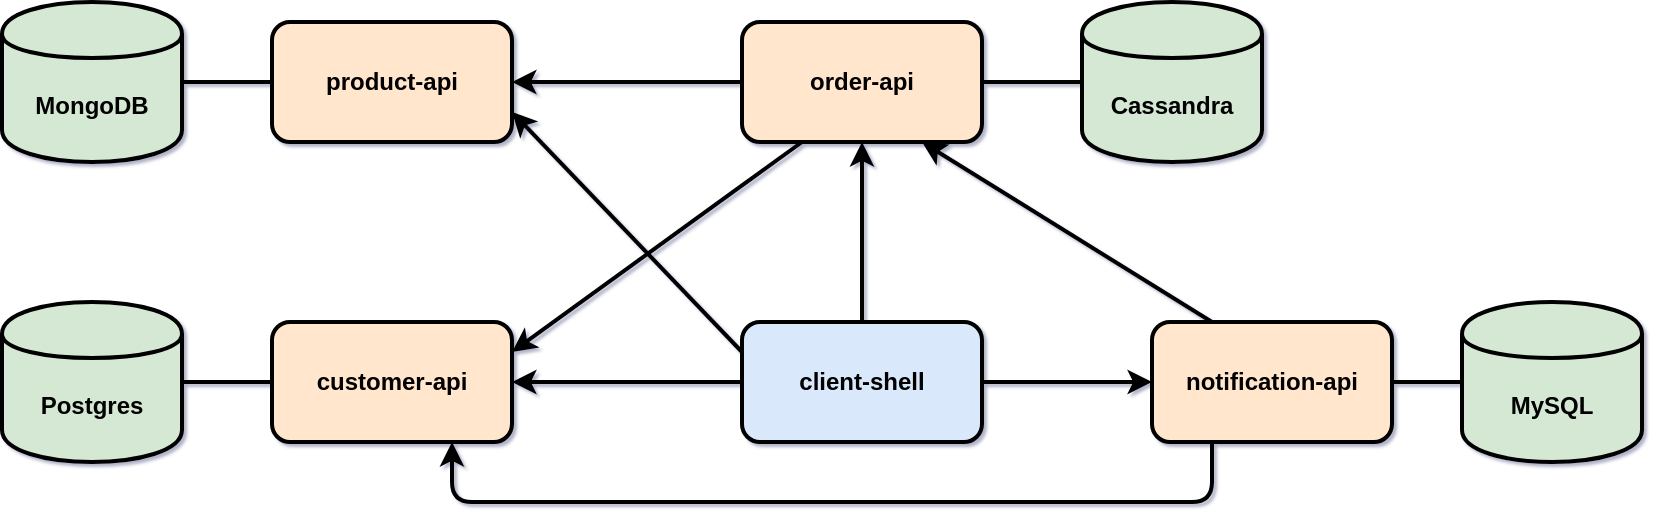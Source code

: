 <mxfile version="16.5.2" type="device"><diagram id="tihDUI8CoKQSEyV6leJJ" name="Page-1"><mxGraphModel dx="946" dy="627" grid="1" gridSize="10" guides="1" tooltips="1" connect="1" arrows="1" fold="1" page="1" pageScale="1" pageWidth="850" pageHeight="1100" math="0" shadow="1"><root><mxCell id="0"/><mxCell id="1" parent="0"/><mxCell id="2bd4Ny6nagKzbPaC9I-k-1" value="product-api" style="rounded=1;whiteSpace=wrap;html=1;strokeWidth=2;fontStyle=1;fillColor=#ffe6cc;strokeColor=#000000;" parent="1" vertex="1"><mxGeometry x="145" y="30" width="120" height="60" as="geometry"/></mxCell><mxCell id="2bd4Ny6nagKzbPaC9I-k-2" value="customer-api" style="rounded=1;whiteSpace=wrap;html=1;strokeWidth=2;fontStyle=1;fillColor=#ffe6cc;strokeColor=#000000;" parent="1" vertex="1"><mxGeometry x="145" y="180" width="120" height="60" as="geometry"/></mxCell><mxCell id="2bd4Ny6nagKzbPaC9I-k-3" value="order-api" style="rounded=1;whiteSpace=wrap;html=1;strokeWidth=2;fontStyle=1;fillColor=#ffe6cc;strokeColor=#000000;" parent="1" vertex="1"><mxGeometry x="380" y="30" width="120" height="60" as="geometry"/></mxCell><mxCell id="2bd4Ny6nagKzbPaC9I-k-4" value="client-shell" style="rounded=1;whiteSpace=wrap;html=1;strokeWidth=2;fontStyle=1;fillColor=#dae8fc;strokeColor=#000000;" parent="1" vertex="1"><mxGeometry x="380" y="180" width="120" height="60" as="geometry"/></mxCell><mxCell id="2bd4Ny6nagKzbPaC9I-k-5" value="MongoDB" style="shape=cylinder;whiteSpace=wrap;html=1;boundedLbl=1;backgroundOutline=1;strokeWidth=2;fontStyle=1;fillColor=#d5e8d4;strokeColor=#000000;" parent="1" vertex="1"><mxGeometry x="10" y="20" width="90" height="80" as="geometry"/></mxCell><mxCell id="2bd4Ny6nagKzbPaC9I-k-7" value="Cassandra&lt;span style=&quot;font-family: &amp;#34;helvetica&amp;#34; , &amp;#34;arial&amp;#34; , sans-serif ; font-size: 0px ; font-weight: 400 ; white-space: nowrap&quot;&gt;%3CmxGraphModel%3E%3Croot%3E%3CmxCell%20id%3D%220%22%2F%3E%3CmxCell%20id%3D%221%22%20parent%3D%220%22%2F%3E%3CmxCell%20id%3D%222%22%20value%3D%22MongoDB%22%20style%3D%22shape%3Dcylinder%3BwhiteSpace%3Dwrap%3Bhtml%3D1%3BboundedLbl%3D1%3BbackgroundOutline%3D1%3BstrokeWidth%3D2%3BfontStyle%3D1%22%20vertex%3D%221%22%20parent%3D%221%22%3E%3CmxGeometry%20x%3D%22110%22%20y%3D%22170%22%20width%3D%2290%22%20height%3D%2280%22%20as%3D%22geometry%22%2F%3E%3C%2FmxCell%3E%3C%2Froot%3E%3C%2FmxGraphModel%3E&lt;/span&gt;" style="shape=cylinder;whiteSpace=wrap;html=1;boundedLbl=1;backgroundOutline=1;strokeWidth=2;fontStyle=1;fillColor=#d5e8d4;strokeColor=#000000;" parent="1" vertex="1"><mxGeometry x="550" y="20" width="90" height="80" as="geometry"/></mxCell><mxCell id="2bd4Ny6nagKzbPaC9I-k-8" value="Postgres" style="shape=cylinder;whiteSpace=wrap;html=1;boundedLbl=1;backgroundOutline=1;strokeWidth=2;fontStyle=1;fillColor=#d5e8d4;strokeColor=#000000;" parent="1" vertex="1"><mxGeometry x="10" y="170" width="90" height="80" as="geometry"/></mxCell><mxCell id="2bd4Ny6nagKzbPaC9I-k-10" value="" style="endArrow=none;html=1;entryX=0;entryY=0.5;entryDx=0;entryDy=0;exitX=1;exitY=0.5;exitDx=0;exitDy=0;strokeWidth=2;" parent="1" source="2bd4Ny6nagKzbPaC9I-k-5" target="2bd4Ny6nagKzbPaC9I-k-1" edge="1"><mxGeometry width="50" height="50" relative="1" as="geometry"><mxPoint x="60" y="220" as="sourcePoint"/><mxPoint x="110" y="170" as="targetPoint"/></mxGeometry></mxCell><mxCell id="2bd4Ny6nagKzbPaC9I-k-11" value="" style="endArrow=none;html=1;entryX=0;entryY=0.5;entryDx=0;entryDy=0;exitX=1;exitY=0.5;exitDx=0;exitDy=0;strokeWidth=2;" parent="1" source="2bd4Ny6nagKzbPaC9I-k-8" target="2bd4Ny6nagKzbPaC9I-k-2" edge="1"><mxGeometry width="50" height="50" relative="1" as="geometry"><mxPoint x="170" y="230" as="sourcePoint"/><mxPoint x="170" y="190" as="targetPoint"/></mxGeometry></mxCell><mxCell id="2bd4Ny6nagKzbPaC9I-k-12" value="" style="endArrow=none;html=1;entryX=1;entryY=0.5;entryDx=0;entryDy=0;strokeWidth=2;exitX=0;exitY=0.5;exitDx=0;exitDy=0;" parent="1" source="2bd4Ny6nagKzbPaC9I-k-7" target="2bd4Ny6nagKzbPaC9I-k-3" edge="1"><mxGeometry width="50" height="50" relative="1" as="geometry"><mxPoint x="360" y="190" as="sourcePoint"/><mxPoint x="360" y="150" as="targetPoint"/></mxGeometry></mxCell><mxCell id="2bd4Ny6nagKzbPaC9I-k-13" value="" style="endArrow=none;startArrow=classic;html=1;strokeWidth=2;exitX=1;exitY=0.5;exitDx=0;exitDy=0;entryX=0;entryY=0.5;entryDx=0;entryDy=0;endFill=0;" parent="1" source="2bd4Ny6nagKzbPaC9I-k-2" target="2bd4Ny6nagKzbPaC9I-k-4" edge="1"><mxGeometry width="50" height="50" relative="1" as="geometry"><mxPoint x="320" y="230" as="sourcePoint"/><mxPoint x="370" y="180" as="targetPoint"/></mxGeometry></mxCell><mxCell id="2bd4Ny6nagKzbPaC9I-k-14" value="" style="endArrow=none;startArrow=classic;html=1;strokeWidth=2;exitX=1;exitY=0.75;exitDx=0;exitDy=0;entryX=0;entryY=0.25;entryDx=0;entryDy=0;endFill=0;" parent="1" source="2bd4Ny6nagKzbPaC9I-k-1" target="2bd4Ny6nagKzbPaC9I-k-4" edge="1"><mxGeometry width="50" height="50" relative="1" as="geometry"><mxPoint x="340" y="140" as="sourcePoint"/><mxPoint x="390" y="90" as="targetPoint"/></mxGeometry></mxCell><mxCell id="2bd4Ny6nagKzbPaC9I-k-15" value="" style="endArrow=classic;startArrow=none;html=1;strokeWidth=2;entryX=0.5;entryY=1;entryDx=0;entryDy=0;exitX=0.5;exitY=0;exitDx=0;exitDy=0;endFill=1;startFill=0;" parent="1" source="2bd4Ny6nagKzbPaC9I-k-4" target="2bd4Ny6nagKzbPaC9I-k-3" edge="1"><mxGeometry width="50" height="50" relative="1" as="geometry"><mxPoint x="420" y="150" as="sourcePoint"/><mxPoint x="470" y="100" as="targetPoint"/></mxGeometry></mxCell><mxCell id="2bd4Ny6nagKzbPaC9I-k-16" value="" style="endArrow=none;startArrow=classic;html=1;strokeWidth=2;exitX=1;exitY=0.5;exitDx=0;exitDy=0;entryX=0;entryY=0.5;entryDx=0;entryDy=0;endFill=0;" parent="1" source="2bd4Ny6nagKzbPaC9I-k-1" target="2bd4Ny6nagKzbPaC9I-k-3" edge="1"><mxGeometry width="50" height="50" relative="1" as="geometry"><mxPoint x="275" y="70" as="sourcePoint"/><mxPoint x="410" y="155" as="targetPoint"/></mxGeometry></mxCell><mxCell id="2bd4Ny6nagKzbPaC9I-k-17" value="" style="endArrow=none;startArrow=classic;html=1;strokeWidth=2;exitX=1;exitY=0.25;exitDx=0;exitDy=0;entryX=0.25;entryY=1;entryDx=0;entryDy=0;endFill=0;" parent="1" source="2bd4Ny6nagKzbPaC9I-k-2" target="2bd4Ny6nagKzbPaC9I-k-3" edge="1"><mxGeometry width="50" height="50" relative="1" as="geometry"><mxPoint x="275" y="55" as="sourcePoint"/><mxPoint x="410" y="55" as="targetPoint"/></mxGeometry></mxCell><mxCell id="8aU9WXs3nwzilaRy9c_0-1" value="notification-api" style="rounded=1;whiteSpace=wrap;html=1;strokeWidth=2;fontStyle=1;fillColor=#ffe6cc;strokeColor=#000000;" vertex="1" parent="1"><mxGeometry x="585" y="180" width="120" height="60" as="geometry"/></mxCell><mxCell id="8aU9WXs3nwzilaRy9c_0-2" value="" style="endArrow=none;startArrow=classic;html=1;strokeWidth=2;entryX=1;entryY=0.5;entryDx=0;entryDy=0;exitX=0;exitY=0.5;exitDx=0;exitDy=0;endFill=0;startFill=1;" edge="1" parent="1" source="8aU9WXs3nwzilaRy9c_0-1" target="2bd4Ny6nagKzbPaC9I-k-4"><mxGeometry width="50" height="50" relative="1" as="geometry"><mxPoint x="470" y="190" as="sourcePoint"/><mxPoint x="470" y="150" as="targetPoint"/></mxGeometry></mxCell><mxCell id="8aU9WXs3nwzilaRy9c_0-3" value="MySQL" style="shape=cylinder;whiteSpace=wrap;html=1;boundedLbl=1;backgroundOutline=1;strokeWidth=2;fontStyle=1;fillColor=#d5e8d4;strokeColor=#000000;" vertex="1" parent="1"><mxGeometry x="740" y="170" width="90" height="80" as="geometry"/></mxCell><mxCell id="8aU9WXs3nwzilaRy9c_0-4" value="" style="endArrow=none;html=1;entryX=1;entryY=0.5;entryDx=0;entryDy=0;strokeWidth=2;exitX=0;exitY=0.5;exitDx=0;exitDy=0;" edge="1" parent="1" source="8aU9WXs3nwzilaRy9c_0-3" target="8aU9WXs3nwzilaRy9c_0-1"><mxGeometry width="50" height="50" relative="1" as="geometry"><mxPoint x="595" y="70" as="sourcePoint"/><mxPoint x="530" y="70" as="targetPoint"/></mxGeometry></mxCell><mxCell id="8aU9WXs3nwzilaRy9c_0-5" value="" style="endArrow=classic;startArrow=none;html=1;strokeWidth=2;entryX=0.75;entryY=1;entryDx=0;entryDy=0;exitX=0.25;exitY=0;exitDx=0;exitDy=0;endFill=1;startFill=0;" edge="1" parent="1" source="8aU9WXs3nwzilaRy9c_0-1" target="2bd4Ny6nagKzbPaC9I-k-3"><mxGeometry width="50" height="50" relative="1" as="geometry"><mxPoint x="470" y="190" as="sourcePoint"/><mxPoint x="470" y="100" as="targetPoint"/></mxGeometry></mxCell><mxCell id="8aU9WXs3nwzilaRy9c_0-6" value="" style="endArrow=classic;startArrow=none;html=1;strokeWidth=2;entryX=0.75;entryY=1;entryDx=0;entryDy=0;exitX=0.25;exitY=1;exitDx=0;exitDy=0;endFill=1;startFill=0;" edge="1" parent="1" source="8aU9WXs3nwzilaRy9c_0-1" target="2bd4Ny6nagKzbPaC9I-k-2"><mxGeometry width="50" height="50" relative="1" as="geometry"><mxPoint x="625" y="190" as="sourcePoint"/><mxPoint x="500" y="100" as="targetPoint"/><Array as="points"><mxPoint x="615" y="270"/><mxPoint x="235" y="270"/></Array></mxGeometry></mxCell></root></mxGraphModel></diagram></mxfile>